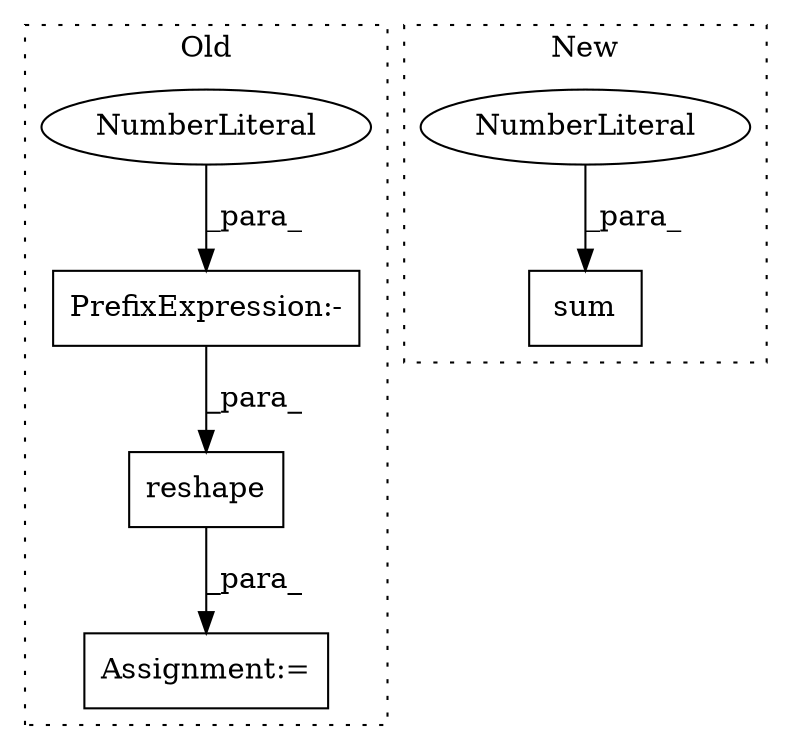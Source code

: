 digraph G {
subgraph cluster0 {
1 [label="reshape" a="32" s="10340,10432" l="8,2" shape="box"];
3 [label="Assignment:=" a="7" s="10313" l="1" shape="box"];
5 [label="PrefixExpression:-" a="38" s="10416" l="1" shape="box"];
6 [label="NumberLiteral" a="34" s="10417" l="1" shape="ellipse"];
label = "Old";
style="dotted";
}
subgraph cluster1 {
2 [label="sum" a="32" s="10986,10996" l="4,1" shape="box"];
4 [label="NumberLiteral" a="34" s="10995" l="1" shape="ellipse"];
label = "New";
style="dotted";
}
1 -> 3 [label="_para_"];
4 -> 2 [label="_para_"];
5 -> 1 [label="_para_"];
6 -> 5 [label="_para_"];
}